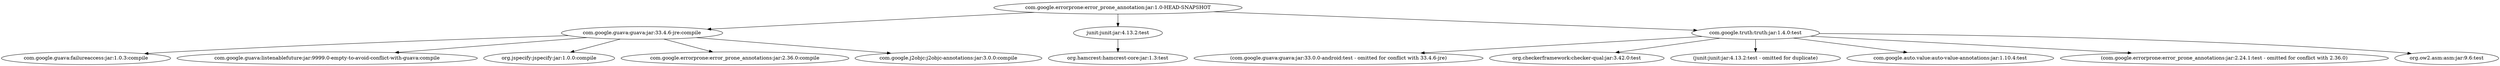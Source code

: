 digraph annotation {
	"com.google.errorprone:error_prone_annotation:jar:1.0-HEAD-SNAPSHOT" -> "com.google.guava:guava:jar:33.4.6-jre:compile" ; 
	"com.google.errorprone:error_prone_annotation:jar:1.0-HEAD-SNAPSHOT" -> "junit:junit:jar:4.13.2:test" ; 
	"com.google.errorprone:error_prone_annotation:jar:1.0-HEAD-SNAPSHOT" -> "com.google.truth:truth:jar:1.4.0:test" ; 
	"com.google.guava:guava:jar:33.4.6-jre:compile" -> "com.google.guava:failureaccess:jar:1.0.3:compile" ; 
	"com.google.guava:guava:jar:33.4.6-jre:compile" -> "com.google.guava:listenablefuture:jar:9999.0-empty-to-avoid-conflict-with-guava:compile" ; 
	"com.google.guava:guava:jar:33.4.6-jre:compile" -> "org.jspecify:jspecify:jar:1.0.0:compile" ; 
	"com.google.guava:guava:jar:33.4.6-jre:compile" -> "com.google.errorprone:error_prone_annotations:jar:2.36.0:compile" ; 
	"com.google.guava:guava:jar:33.4.6-jre:compile" -> "com.google.j2objc:j2objc-annotations:jar:3.0.0:compile" ; 
	"junit:junit:jar:4.13.2:test" -> "org.hamcrest:hamcrest-core:jar:1.3:test" ; 
	"com.google.truth:truth:jar:1.4.0:test" -> "(com.google.guava:guava:jar:33.0.0-android:test - omitted for conflict with 33.4.6-jre)" ; 
	"com.google.truth:truth:jar:1.4.0:test" -> "org.checkerframework:checker-qual:jar:3.42.0:test" ; 
	"com.google.truth:truth:jar:1.4.0:test" -> "(junit:junit:jar:4.13.2:test - omitted for duplicate)" ; 
	"com.google.truth:truth:jar:1.4.0:test" -> "com.google.auto.value:auto-value-annotations:jar:1.10.4:test" ; 
	"com.google.truth:truth:jar:1.4.0:test" -> "(com.google.errorprone:error_prone_annotations:jar:2.24.1:test - omitted for conflict with 2.36.0)" ; 
	"com.google.truth:truth:jar:1.4.0:test" -> "org.ow2.asm:asm:jar:9.6:test" ; 
}
digraph annotations {
	"com.google.errorprone:error_prone_annotations:jar:1.0-HEAD-SNAPSHOT" -> "junit:junit:jar:4.13.2:test" ; 
	"junit:junit:jar:4.13.2:test" -> "org.hamcrest:hamcrest-core:jar:1.3:test" ; 
}
digraph check_api {
	"com.google.errorprone:error_prone_check_api:jar:1.0-HEAD-SNAPSHOT" -> "com.google.errorprone:error_prone_annotation:jar:1.0-HEAD-SNAPSHOT:compile" ; 
	"com.google.errorprone:error_prone_check_api:jar:1.0-HEAD-SNAPSHOT" -> "org.jspecify:jspecify:jar:1.0.0:compile" ; 
	"com.google.errorprone:error_prone_check_api:jar:1.0-HEAD-SNAPSHOT" -> "io.github.eisop:dataflow-errorprone:jar:3.41.0-eisop1:compile" ; 
	"com.google.errorprone:error_prone_check_api:jar:1.0-HEAD-SNAPSHOT" -> "io.github.java-diff-utils:java-diff-utils:jar:4.12:compile" ; 
	"com.google.errorprone:error_prone_check_api:jar:1.0-HEAD-SNAPSHOT" -> "com.google.auto.value:auto-value-annotations:jar:1.9:compile" ; 
	"com.google.errorprone:error_prone_check_api:jar:1.0-HEAD-SNAPSHOT" -> "com.google.errorprone:error_prone_annotations:jar:1.0-HEAD-SNAPSHOT:compile" ; 
	"com.google.errorprone:error_prone_check_api:jar:1.0-HEAD-SNAPSHOT" -> "junit:junit:jar:4.13.2:test" ; 
	"com.google.errorprone:error_prone_check_api:jar:1.0-HEAD-SNAPSHOT" -> "org.hamcrest:hamcrest-core:jar:2.2:test (scope not updated to test)" ; 
	"com.google.errorprone:error_prone_check_api:jar:1.0-HEAD-SNAPSHOT" -> "com.google.truth:truth:jar:1.4.0:test" ; 
	"com.google.errorprone:error_prone_check_api:jar:1.0-HEAD-SNAPSHOT" -> "com.google.truth.extensions:truth-java8-extension:jar:1.4.0:test" ; 
	"com.google.errorprone:error_prone_check_api:jar:1.0-HEAD-SNAPSHOT" -> "org.mockito:mockito-core:jar:4.9.0:test" ; 
	"com.google.errorprone:error_prone_check_api:jar:1.0-HEAD-SNAPSHOT" -> "com.google.guava:guava-testlib:jar:33.4.6-jre:test" ; 
	"com.google.errorprone:error_prone_check_api:jar:1.0-HEAD-SNAPSHOT" -> "com.github.kevinstern:software-and-algorithms:jar:1.0:compile" ; 
	"com.google.errorprone:error_prone_check_api:jar:1.0-HEAD-SNAPSHOT" -> "com.github.ben-manes.caffeine:caffeine:jar:3.0.5:compile" ; 
	"com.google.errorprone:error_prone_check_api:jar:1.0-HEAD-SNAPSHOT" -> "com.google.jimfs:jimfs:jar:1.3.0:test" ; 
	"com.google.errorprone:error_prone_check_api:jar:1.0-HEAD-SNAPSHOT" -> "javax.inject:javax.inject:jar:1:compile" ; 
	"junit:junit:jar:4.13.2:test" -> "(org.hamcrest:hamcrest-core:jar:1.3:test - omitted for conflict with 2.2)" ; 
	"org.hamcrest:hamcrest-core:jar:2.2:test (scope not updated to test)" -> "org.hamcrest:hamcrest:jar:2.2:test" ; 
	"com.google.truth:truth:jar:1.4.0:test" -> "com.google.guava:guava:jar:33.0.0-android:test" ; 
	"com.google.truth:truth:jar:1.4.0:test" -> "org.checkerframework:checker-qual:jar:3.42.0:compile (scope not updated to compile)" ; 
	"com.google.truth:truth:jar:1.4.0:test" -> "(junit:junit:jar:4.13.2:test - omitted for duplicate)" ; 
	"com.google.truth:truth:jar:1.4.0:test" -> "(com.google.auto.value:auto-value-annotations:jar:1.10.4:test - omitted for conflict with 1.9)" ; 
	"com.google.truth:truth:jar:1.4.0:test" -> "(com.google.errorprone:error_prone_annotations:jar:2.24.1:test - omitted for conflict with 1.0-HEAD-SNAPSHOT)" ; 
	"com.google.truth:truth:jar:1.4.0:test" -> "org.ow2.asm:asm:jar:9.6:test" ; 
	"com.google.guava:guava:jar:33.0.0-android:test" -> "com.google.guava:failureaccess:jar:1.0.2:test" ; 
	"com.google.guava:guava:jar:33.0.0-android:test" -> "com.google.guava:listenablefuture:jar:9999.0-empty-to-avoid-conflict-with-guava:test" ; 
	"com.google.guava:guava:jar:33.0.0-android:test" -> "com.google.code.findbugs:jsr305:jar:3.0.2:test" ; 
	"com.google.guava:guava:jar:33.0.0-android:test" -> "(org.checkerframework:checker-qual:jar:3.41.0:test - omitted for conflict with 3.42.0)" ; 
	"com.google.guava:guava:jar:33.0.0-android:test" -> "(com.google.errorprone:error_prone_annotations:jar:2.23.0:test - omitted for conflict with 1.0-HEAD-SNAPSHOT)" ; 
	"com.google.guava:guava:jar:33.0.0-android:test" -> "(com.google.j2objc:j2objc-annotations:jar:2.8:test - omitted for conflict with 3.0.0)" ; 
	"com.google.truth.extensions:truth-java8-extension:jar:1.4.0:test" -> "(com.google.truth:truth:jar:1.4.0:test - omitted for duplicate)" ; 
	"com.google.truth.extensions:truth-java8-extension:jar:1.4.0:test" -> "(org.checkerframework:checker-qual:jar:3.42.0:test - omitted for duplicate)" ; 
	"org.mockito:mockito-core:jar:4.9.0:test" -> "net.bytebuddy:byte-buddy:jar:1.12.16:test" ; 
	"org.mockito:mockito-core:jar:4.9.0:test" -> "net.bytebuddy:byte-buddy-agent:jar:1.12.16:test" ; 
	"org.mockito:mockito-core:jar:4.9.0:test" -> "org.objenesis:objenesis:jar:3.3:test" ; 
	"com.google.guava:guava-testlib:jar:33.4.6-jre:test" -> "(org.jspecify:jspecify:jar:1.0.0:test - omitted for duplicate)" ; 
	"com.google.guava:guava-testlib:jar:33.4.6-jre:test" -> "(com.google.errorprone:error_prone_annotations:jar:2.36.0:test - omitted for conflict with 1.0-HEAD-SNAPSHOT)" ; 
	"com.google.guava:guava-testlib:jar:33.4.6-jre:test" -> "com.google.j2objc:j2objc-annotations:jar:3.0.0:test" ; 
	"com.google.guava:guava-testlib:jar:33.4.6-jre:test" -> "(com.google.guava:guava:jar:33.4.6-jre:test - omitted for conflict with 33.0.0-android)" ; 
	"com.google.guava:guava-testlib:jar:33.4.6-jre:test" -> "(junit:junit:jar:4.13.2:test - omitted for duplicate)" ; 
	"com.github.ben-manes.caffeine:caffeine:jar:3.0.5:compile" -> "(org.checkerframework:checker-qual:jar:3.19.0:compile - omitted for conflict with 3.42.0)" ; 
	"com.github.ben-manes.caffeine:caffeine:jar:3.0.5:compile" -> "(com.google.errorprone:error_prone_annotations:jar:2.10.0:compile - omitted for conflict with 1.0-HEAD-SNAPSHOT)" ; 
	"com.google.jimfs:jimfs:jar:1.3.0:test" -> "(com.google.guava:guava:jar:32.1.1-jre:test - omitted for conflict with 33.0.0-android)" ; 
}
digraph core {
	"com.google.errorprone:error_prone_core:jar:1.0-HEAD-SNAPSHOT" -> "com.google.errorprone:error_prone_annotation:jar:1.0-HEAD-SNAPSHOT:compile" ; 
	"com.google.errorprone:error_prone_core:jar:1.0-HEAD-SNAPSHOT" -> "com.google.errorprone:error_prone_check_api:jar:1.0-HEAD-SNAPSHOT:compile" ; 
	"com.google.errorprone:error_prone_core:jar:1.0-HEAD-SNAPSHOT" -> "com.google.errorprone:error_prone_test_helpers:jar:1.0-HEAD-SNAPSHOT:test" ; 
	"com.google.errorprone:error_prone_core:jar:1.0-HEAD-SNAPSHOT" -> "com.google.googlejavaformat:google-java-format:jar:1.27.0:compile" ; 
	"com.google.errorprone:error_prone_core:jar:1.0-HEAD-SNAPSHOT" -> "org.pcollections:pcollections:jar:4.0.1:compile" ; 
	"com.google.errorprone:error_prone_core:jar:1.0-HEAD-SNAPSHOT" -> "com.google.guava:guava:jar:33.4.6-jre:compile" ; 
	"com.google.errorprone:error_prone_core:jar:1.0-HEAD-SNAPSHOT" -> "com.google.auto:auto-common:jar:1.2.2:compile" ; 
	"com.google.errorprone:error_prone_core:jar:1.0-HEAD-SNAPSHOT" -> "com.google.code.findbugs:jsr305:jar:3.0.2:test" ; 
	"com.google.errorprone:error_prone_core:jar:1.0-HEAD-SNAPSHOT" -> "io.github.eisop:dataflow-errorprone:jar:3.41.0-eisop1:compile" ; 
	"com.google.errorprone:error_prone_core:jar:1.0-HEAD-SNAPSHOT" -> "com.google.auto.value:auto-value-annotations:jar:1.9:compile" ; 
	"com.google.errorprone:error_prone_core:jar:1.0-HEAD-SNAPSHOT" -> "com.google.auto.value:auto-value:jar:1.9:test" ; 
	"com.google.errorprone:error_prone_core:jar:1.0-HEAD-SNAPSHOT" -> "com.google.errorprone:error_prone_annotations:jar:1.0-HEAD-SNAPSHOT:compile (scope not updated to compile)" ; 
	"com.google.errorprone:error_prone_core:jar:1.0-HEAD-SNAPSHOT" -> "junit:junit:jar:4.13.2:test" ; 
	"com.google.errorprone:error_prone_core:jar:1.0-HEAD-SNAPSHOT" -> "org.gwtproject:gwt-user:jar:2.10.0:test" ; 
	"com.google.errorprone:error_prone_core:jar:1.0-HEAD-SNAPSHOT" -> "com.google.testparameterinjector:test-parameter-injector:jar:1.16:test" ; 
	"com.google.errorprone:error_prone_core:jar:1.0-HEAD-SNAPSHOT" -> "org.hamcrest:hamcrest-core:jar:2.2:test (scope not updated to test)" ; 
	"com.google.errorprone:error_prone_core:jar:1.0-HEAD-SNAPSHOT" -> "org.hamcrest:hamcrest-library:jar:2.2:test" ; 
	"com.google.errorprone:error_prone_core:jar:1.0-HEAD-SNAPSHOT" -> "com.google.truth:truth:jar:1.4.0:test" ; 
	"com.google.errorprone:error_prone_core:jar:1.0-HEAD-SNAPSHOT" -> "com.google.truth.extensions:truth-java8-extension:jar:1.4.0:test" ; 
	"com.google.errorprone:error_prone_core:jar:1.0-HEAD-SNAPSHOT" -> "com.google.truth.extensions:truth-proto-extension:jar:1.4.0:test" ; 
	"com.google.errorprone:error_prone_core:jar:1.0-HEAD-SNAPSHOT" -> "com.google.inject:guice:jar:5.1.0:test" ; 
	"com.google.errorprone:error_prone_core:jar:1.0-HEAD-SNAPSHOT" -> "com.google.inject.extensions:guice-assistedinject:jar:5.1.0:test" ; 
	"com.google.errorprone:error_prone_core:jar:1.0-HEAD-SNAPSHOT" -> "com.google.inject.extensions:guice-servlet:jar:5.1.0:test" ; 
	"com.google.errorprone:error_prone_core:jar:1.0-HEAD-SNAPSHOT" -> "com.google.inject.extensions:guice-testlib:jar:5.1.0:test" ; 
	"com.google.errorprone:error_prone_core:jar:1.0-HEAD-SNAPSHOT" -> "com.google.gwt.inject:gin:jar:2.1.2:test" ; 
	"com.google.errorprone:error_prone_core:jar:1.0-HEAD-SNAPSHOT" -> "org.mockito:mockito-core:jar:4.9.0:test" ; 
	"com.google.errorprone:error_prone_core:jar:1.0-HEAD-SNAPSHOT" -> "org.jmock:jmock:jar:2.12.0:test" ; 
	"com.google.errorprone:error_prone_core:jar:1.0-HEAD-SNAPSHOT" -> "org.jmock:jmock-junit4:jar:2.12.0:test" ; 
	"com.google.errorprone:error_prone_core:jar:1.0-HEAD-SNAPSHOT" -> "com.google.protobuf:protobuf-java:jar:3.25.5:compile" ; 
	"com.google.errorprone:error_prone_core:jar:1.0-HEAD-SNAPSHOT" -> "com.google.dagger:dagger:jar:2.50:test" ; 
	"com.google.errorprone:error_prone_core:jar:1.0-HEAD-SNAPSHOT" -> "com.google.dagger:dagger-producers:jar:2.50:test" ; 
	"com.google.errorprone:error_prone_core:jar:1.0-HEAD-SNAPSHOT" -> "com.google.auto.factory:auto-factory:jar:1.1.0:test" ; 
	"com.google.errorprone:error_prone_core:jar:1.0-HEAD-SNAPSHOT" -> "com.google.guava:guava-testlib:jar:33.4.6-jre:test" ; 
	"com.google.errorprone:error_prone_core:jar:1.0-HEAD-SNAPSHOT" -> "com.google.testing.compile:compile-testing:jar:0.21.0:test" ; 
	"com.google.errorprone:error_prone_core:jar:1.0-HEAD-SNAPSHOT" -> "com.google.protobuf:protobuf-java-util:jar:3.25.5:test" ; 
	"com.google.errorprone:error_prone_core:jar:1.0-HEAD-SNAPSHOT" -> "com.ibm.icu:icu4j:jar:74.2:test" ; 
	"com.google.errorprone:error_prone_core:jar:1.0-HEAD-SNAPSHOT" -> "com.google.auto.service:auto-service-annotations:jar:1.0.1:compile" ; 
	"com.google.errorprone:error_prone_core:jar:1.0-HEAD-SNAPSHOT" -> "io.netty:netty-all:jar:5.0.0.Alpha2:test" ; 
	"com.google.errorprone:error_prone_core:jar:1.0-HEAD-SNAPSHOT" -> "joda-time:joda-time:jar:2.12.5:test" ; 
	"com.google.errorprone:error_prone_core:jar:1.0-HEAD-SNAPSHOT" -> "com.google.common.html.types:proto:jar:1.0.8:test" ; 
	"com.google.errorprone:error_prone_core:jar:1.0-HEAD-SNAPSHOT" -> "com.google.common.html.types:types:jar:1.0.8:test" ; 
	"com.google.errorprone:error_prone_core:jar:1.0-HEAD-SNAPSHOT" -> "org.assertj:assertj-core:jar:3.25.1:test" ; 
	"com.google.errorprone:error_prone_core:jar:1.0-HEAD-SNAPSHOT" -> "org.easymock:easymock:jar:5.2.0:test" ; 
	"com.google.errorprone:error_prone_core:jar:1.0-HEAD-SNAPSHOT" -> "pl.pragmatists:JUnitParams:jar:1.1.1:test" ; 
	"com.google.errorprone:error_prone_core:jar:1.0-HEAD-SNAPSHOT" -> "org.threeten:threeten-extra:jar:1.7.2:test" ; 
	"com.google.errorprone:error_prone_core:jar:1.0-HEAD-SNAPSHOT" -> "com.google.flogger:flogger:jar:0.7.4:test" ; 
	"com.google.errorprone:error_prone_core:jar:1.0-HEAD-SNAPSHOT" -> "org.jspecify:jspecify:jar:1.0.0:compile" ; 
	"com.google.errorprone:error_prone_core:jar:1.0-HEAD-SNAPSHOT" -> "javax.inject:javax.inject:jar:1:compile" ; 
	"com.google.googlejavaformat:google-java-format:jar:1.27.0:compile" -> "(com.google.guava:guava:jar:32.1.3-jre:compile - omitted for conflict with 33.4.6-jre)" ; 
	"com.google.guava:guava:jar:33.4.6-jre:compile" -> "com.google.guava:failureaccess:jar:1.0.3:compile" ; 
	"com.google.guava:guava:jar:33.4.6-jre:compile" -> "com.google.guava:listenablefuture:jar:9999.0-empty-to-avoid-conflict-with-guava:compile" ; 
	"com.google.guava:guava:jar:33.4.6-jre:compile" -> "(org.jspecify:jspecify:jar:1.0.0:compile - omitted for duplicate)" ; 
	"com.google.guava:guava:jar:33.4.6-jre:compile" -> "(com.google.errorprone:error_prone_annotations:jar:2.36.0:compile - omitted for conflict with 1.0-HEAD-SNAPSHOT)" ; 
	"com.google.guava:guava:jar:33.4.6-jre:compile" -> "com.google.j2objc:j2objc-annotations:jar:3.0.0:compile" ; 
	"com.google.auto:auto-common:jar:1.2.2:compile" -> "(com.google.guava:guava:jar:32.0.1-jre:compile - omitted for conflict with 33.4.6-jre)" ; 
	"junit:junit:jar:4.13.2:test" -> "(org.hamcrest:hamcrest-core:jar:1.3:test - omitted for conflict with 2.2)" ; 
	"org.gwtproject:gwt-user:jar:2.10.0:test" -> "com.google.jsinterop:jsinterop-annotations:jar:2.0.0:test" ; 
	"org.gwtproject:gwt-user:jar:2.10.0:test" -> "javax.validation:validation-api:jar:1.0.0.GA:test" ; 
	"org.gwtproject:gwt-user:jar:2.10.0:test" -> "javax.validation:validation-api:jar:sources:1.0.0.GA:test" ; 
	"org.gwtproject:gwt-user:jar:2.10.0:test" -> "javax.servlet:javax.servlet-api:jar:3.1.0:test" ; 
	"org.gwtproject:gwt-user:jar:2.10.0:test" -> "org.w3c.css:sac:jar:1.3:test" ; 
	"com.google.testparameterinjector:test-parameter-injector:jar:1.16:test" -> "(junit:junit:jar:4.13.2:test - omitted for duplicate)" ; 
	"com.google.testparameterinjector:test-parameter-injector:jar:1.16:test" -> "(com.google.auto.value:auto-value-annotations:jar:1.7.4:test - omitted for conflict with 1.9)" ; 
	"com.google.testparameterinjector:test-parameter-injector:jar:1.16:test" -> "(com.google.code.findbugs:jsr305:jar:3.0.2:test - omitted for duplicate)" ; 
	"com.google.testparameterinjector:test-parameter-injector:jar:1.16:test" -> "(com.google.guava:guava:jar:32.0.0-jre:test - omitted for conflict with 33.4.6-jre)" ; 
	"com.google.testparameterinjector:test-parameter-injector:jar:1.16:test" -> "org.yaml:snakeyaml:jar:2.0:test" ; 
	"org.hamcrest:hamcrest-core:jar:2.2:test (scope not updated to test)" -> "org.hamcrest:hamcrest:jar:2.2:test" ; 
	"org.hamcrest:hamcrest-library:jar:2.2:test" -> "(org.hamcrest:hamcrest-core:jar:2.2:test - omitted for duplicate)" ; 
	"com.google.truth:truth:jar:1.4.0:test" -> "(com.google.guava:guava:jar:33.0.0-android:test - omitted for conflict with 33.4.6-jre)" ; 
	"com.google.truth:truth:jar:1.4.0:test" -> "org.checkerframework:checker-qual:jar:3.42.0:test" ; 
	"com.google.truth:truth:jar:1.4.0:test" -> "(junit:junit:jar:4.13.2:test - omitted for duplicate)" ; 
	"com.google.truth:truth:jar:1.4.0:test" -> "(com.google.auto.value:auto-value-annotations:jar:1.10.4:test - omitted for conflict with 1.9)" ; 
	"com.google.truth:truth:jar:1.4.0:test" -> "(com.google.errorprone:error_prone_annotations:jar:2.24.1:test - omitted for conflict with 1.0-HEAD-SNAPSHOT)" ; 
	"com.google.truth:truth:jar:1.4.0:test" -> "org.ow2.asm:asm:jar:9.6:test" ; 
	"com.google.truth.extensions:truth-java8-extension:jar:1.4.0:test" -> "(com.google.truth:truth:jar:1.4.0:test - omitted for duplicate)" ; 
	"com.google.truth.extensions:truth-java8-extension:jar:1.4.0:test" -> "(org.checkerframework:checker-qual:jar:3.42.0:test - omitted for duplicate)" ; 
	"com.google.truth.extensions:truth-proto-extension:jar:1.4.0:test" -> "(com.google.truth:truth:jar:1.4.0:test - omitted for duplicate)" ; 
	"com.google.truth.extensions:truth-proto-extension:jar:1.4.0:test" -> "com.google.truth.extensions:truth-liteproto-extension:jar:1.4.0:test" ; 
	"com.google.truth.extensions:truth-proto-extension:jar:1.4.0:test" -> "(com.google.guava:guava:jar:33.0.0-android:test - omitted for conflict with 33.4.6-jre)" ; 
	"com.google.truth.extensions:truth-proto-extension:jar:1.4.0:test" -> "(org.checkerframework:checker-qual:jar:3.42.0:test - omitted for duplicate)" ; 
	"com.google.truth.extensions:truth-proto-extension:jar:1.4.0:test" -> "(com.google.auto.value:auto-value-annotations:jar:1.10.4:test - omitted for conflict with 1.9)" ; 
	"com.google.truth.extensions:truth-proto-extension:jar:1.4.0:test" -> "(com.google.errorprone:error_prone_annotations:jar:2.24.1:test - omitted for conflict with 1.0-HEAD-SNAPSHOT)" ; 
	"com.google.truth.extensions:truth-proto-extension:jar:1.4.0:test" -> "(com.google.protobuf:protobuf-java:jar:3.25.2:test - omitted for conflict with 3.25.5)" ; 
	"com.google.truth.extensions:truth-liteproto-extension:jar:1.4.0:test" -> "(com.google.truth:truth:jar:1.4.0:test - omitted for duplicate)" ; 
	"com.google.truth.extensions:truth-liteproto-extension:jar:1.4.0:test" -> "(com.google.guava:guava:jar:33.0.0-android:test - omitted for conflict with 33.4.6-jre)" ; 
	"com.google.truth.extensions:truth-liteproto-extension:jar:1.4.0:test" -> "(org.checkerframework:checker-qual:jar:3.42.0:test - omitted for duplicate)" ; 
	"com.google.truth.extensions:truth-liteproto-extension:jar:1.4.0:test" -> "(com.google.auto.value:auto-value-annotations:jar:1.10.4:test - omitted for conflict with 1.9)" ; 
	"com.google.truth.extensions:truth-liteproto-extension:jar:1.4.0:test" -> "(com.google.errorprone:error_prone_annotations:jar:2.24.1:test - omitted for conflict with 1.0-HEAD-SNAPSHOT)" ; 
	"com.google.inject:guice:jar:5.1.0:test" -> "(javax.inject:javax.inject:jar:1:test - omitted for duplicate)" ; 
	"com.google.inject:guice:jar:5.1.0:test" -> "aopalliance:aopalliance:jar:1.0:test" ; 
	"com.google.inject:guice:jar:5.1.0:test" -> "(com.google.guava:guava:jar:30.1-jre:test - omitted for conflict with 33.4.6-jre)" ; 
	"com.google.inject.extensions:guice-assistedinject:jar:5.1.0:test" -> "(com.google.inject:guice:jar:5.1.0:test - omitted for duplicate)" ; 
	"com.google.inject.extensions:guice-servlet:jar:5.1.0:test" -> "(com.google.inject:guice:jar:5.1.0:test - omitted for duplicate)" ; 
	"com.google.inject.extensions:guice-testlib:jar:5.1.0:test" -> "com.google.inject.extensions:guice-throwingproviders:jar:5.1.0:test" ; 
	"com.google.inject.extensions:guice-testlib:jar:5.1.0:test" -> "(com.google.truth:truth:jar:0.45:test - omitted for conflict with 1.4.0)" ; 
	"com.google.inject.extensions:guice-testlib:jar:5.1.0:test" -> "(com.google.code.findbugs:jsr305:jar:3.0.1:test - omitted for conflict with 3.0.2)" ; 
	"com.google.inject.extensions:guice-testlib:jar:5.1.0:test" -> "(com.google.inject:guice:jar:5.1.0:test - omitted for duplicate)" ; 
	"com.google.inject.extensions:guice-throwingproviders:jar:5.1.0:test" -> "(com.google.code.findbugs:jsr305:jar:3.0.1:test - omitted for conflict with 3.0.2)" ; 
	"com.google.inject.extensions:guice-throwingproviders:jar:5.1.0:test" -> "(com.google.inject:guice:jar:5.1.0:test - omitted for duplicate)" ; 
	"com.google.gwt.inject:gin:jar:2.1.2:test" -> "(com.google.inject:guice:jar:3.0:test - omitted for conflict with 5.1.0)" ; 
	"com.google.gwt.inject:gin:jar:2.1.2:test" -> "(com.google.inject.extensions:guice-assistedinject:jar:3.0:test - omitted for conflict with 5.1.0)" ; 
	"org.mockito:mockito-core:jar:4.9.0:test" -> "net.bytebuddy:byte-buddy:jar:1.12.16:test" ; 
	"org.mockito:mockito-core:jar:4.9.0:test" -> "net.bytebuddy:byte-buddy-agent:jar:1.12.16:test" ; 
	"org.mockito:mockito-core:jar:4.9.0:test" -> "org.objenesis:objenesis:jar:3.3:test" ; 
	"org.jmock:jmock:jar:2.12.0:test" -> "org.jmock:jmock-testjar:jar:2.12.0:test" ; 
	"org.jmock:jmock:jar:2.12.0:test" -> "(org.hamcrest:hamcrest:jar:2.1:test - omitted for conflict with 2.2)" ; 
	"org.jmock:jmock:jar:2.12.0:test" -> "(org.hamcrest:hamcrest-library:jar:2.1:test - omitted for conflict with 2.2)" ; 
	"org.jmock:jmock:jar:2.12.0:test" -> "(org.ow2.asm:asm:jar:7.1:test - omitted for conflict with 9.6)" ; 
	"org.jmock:jmock:jar:2.12.0:test" -> "org.apache-extras.beanshell:bsh:jar:2.0b6:test" ; 
	"org.jmock:jmock-testjar:jar:2.12.0:test" -> "com.google.code.findbugs:annotations:jar:3.0.1:test" ; 
	"com.google.code.findbugs:annotations:jar:3.0.1:test" -> "net.jcip:jcip-annotations:jar:1.0:test" ; 
	"com.google.code.findbugs:annotations:jar:3.0.1:test" -> "(com.google.code.findbugs:jsr305:jar:3.0.1:test - omitted for conflict with 3.0.2)" ; 
	"org.jmock:jmock-junit4:jar:2.12.0:test" -> "(junit:junit:jar:4.12:test - omitted for conflict with 4.13.2)" ; 
	"org.jmock:jmock-junit4:jar:2.12.0:test" -> "(org.jmock:jmock:jar:2.12.0:test - omitted for duplicate)" ; 
	"org.jmock:jmock-junit4:jar:2.12.0:test" -> "org.jmock:jmock-legacy:jar:2.12.0:test" ; 
	"org.jmock:jmock-junit4:jar:2.12.0:test" -> "org.jmock:jmock-imposters:jar:2.12.0:test" ; 
	"org.jmock:jmock-legacy:jar:2.12.0:test" -> "(org.jmock:jmock:jar:2.12.0:test - omitted for duplicate)" ; 
	"org.jmock:jmock-legacy:jar:2.12.0:test" -> "(org.objenesis:objenesis:jar:3.0.1:test - omitted for conflict with 3.3)" ; 
	"org.jmock:jmock-legacy:jar:2.12.0:test" -> "cglib:cglib:jar:3.2.8:test" ; 
	"cglib:cglib:jar:3.2.8:test" -> "(org.ow2.asm:asm:jar:6.2.1:test - omitted for conflict with 9.6)" ; 
	"org.jmock:jmock-imposters:jar:2.12.0:test" -> "(net.bytebuddy:byte-buddy:jar:1.9.12:test - omitted for conflict with 1.12.16)" ; 
	"org.jmock:jmock-imposters:jar:2.12.0:test" -> "(org.jmock:jmock:jar:2.12.0:test - omitted for duplicate)" ; 
	"org.jmock:jmock-imposters:jar:2.12.0:test" -> "(org.objenesis:objenesis:jar:3.0.1:test - omitted for conflict with 3.3)" ; 
	"com.google.dagger:dagger:jar:2.50:test" -> "(javax.inject:javax.inject:jar:1:test - omitted for duplicate)" ; 
	"com.google.dagger:dagger-producers:jar:2.50:test" -> "(com.google.dagger:dagger:jar:2.50:test - omitted for duplicate)" ; 
	"com.google.dagger:dagger-producers:jar:2.50:test" -> "(com.google.guava:failureaccess:jar:1.0.1:test - omitted for conflict with 1.0.3)" ; 
	"com.google.dagger:dagger-producers:jar:2.50:test" -> "(com.google.guava:guava:jar:31.0.1-jre:test - omitted for conflict with 33.4.6-jre)" ; 
	"com.google.dagger:dagger-producers:jar:2.50:test" -> "(javax.inject:javax.inject:jar:1:test - omitted for duplicate)" ; 
	"com.google.dagger:dagger-producers:jar:2.50:test" -> "org.checkerframework:checker-compat-qual:jar:2.5.5:test" ; 
	"com.google.auto.factory:auto-factory:jar:1.1.0:test" -> "(com.google.auto:auto-common:jar:1.2.2:test - omitted for duplicate)" ; 
	"com.google.auto.factory:auto-factory:jar:1.1.0:test" -> "(com.google.auto.value:auto-value-annotations:jar:1.10.4:test - omitted for conflict with 1.9)" ; 
	"com.google.auto.factory:auto-factory:jar:1.1.0:test" -> "(com.google.auto.service:auto-service-annotations:jar:1.1.1:test - omitted for conflict with 1.0.1)" ; 
	"com.google.auto.factory:auto-factory:jar:1.1.0:test" -> "(com.google.guava:guava:jar:32.1.3-jre:test - omitted for conflict with 33.4.6-jre)" ; 
	"com.google.auto.factory:auto-factory:jar:1.1.0:test" -> "com.squareup:javapoet:jar:1.13.0:test" ; 
	"com.google.guava:guava-testlib:jar:33.4.6-jre:test" -> "(org.jspecify:jspecify:jar:1.0.0:test - omitted for duplicate)" ; 
	"com.google.guava:guava-testlib:jar:33.4.6-jre:test" -> "(com.google.errorprone:error_prone_annotations:jar:2.36.0:test - omitted for conflict with 1.0-HEAD-SNAPSHOT)" ; 
	"com.google.guava:guava-testlib:jar:33.4.6-jre:test" -> "(com.google.j2objc:j2objc-annotations:jar:3.0.0:test - omitted for duplicate)" ; 
	"com.google.guava:guava-testlib:jar:33.4.6-jre:test" -> "(com.google.guava:guava:jar:33.4.6-jre:test - omitted for duplicate)" ; 
	"com.google.guava:guava-testlib:jar:33.4.6-jre:test" -> "(junit:junit:jar:4.13.2:test - omitted for duplicate)" ; 
	"com.google.testing.compile:compile-testing:jar:0.21.0:test" -> "(junit:junit:jar:4.13.2:test - omitted for duplicate)" ; 
	"com.google.testing.compile:compile-testing:jar:0.21.0:test" -> "(com.google.truth:truth:jar:1.1.3:test - omitted for conflict with 1.4.0)" ; 
	"com.google.testing.compile:compile-testing:jar:0.21.0:test" -> "(com.google.guava:guava:jar:31.1-jre:test - omitted for conflict with 33.4.6-jre)" ; 
	"com.google.testing.compile:compile-testing:jar:0.21.0:test" -> "(com.google.auto.value:auto-value:jar:1.10:test - omitted for conflict with 1.9)" ; 
	"com.google.testing.compile:compile-testing:jar:0.21.0:test" -> "(com.google.auto:auto-common:jar:1.2.1:test - omitted for conflict with 1.2.2)" ; 
	"com.google.testing.compile:compile-testing:jar:0.21.0:test" -> "(org.checkerframework:checker-qual:jar:3.26.0:test - omitted for conflict with 3.42.0)" ; 
	"com.google.protobuf:protobuf-java-util:jar:3.25.5:test" -> "(com.google.protobuf:protobuf-java:jar:3.25.5:test - omitted for duplicate)" ; 
	"com.google.protobuf:protobuf-java-util:jar:3.25.5:test" -> "(com.google.code.findbugs:jsr305:jar:3.0.2:test - omitted for duplicate)" ; 
	"com.google.protobuf:protobuf-java-util:jar:3.25.5:test" -> "com.google.code.gson:gson:jar:2.8.9:test" ; 
	"com.google.protobuf:protobuf-java-util:jar:3.25.5:test" -> "(com.google.errorprone:error_prone_annotations:jar:2.18.0:test - omitted for conflict with 1.0-HEAD-SNAPSHOT)" ; 
	"com.google.protobuf:protobuf-java-util:jar:3.25.5:test" -> "(com.google.guava:guava:jar:32.0.1-jre:test - omitted for conflict with 33.4.6-jre)" ; 
	"com.google.protobuf:protobuf-java-util:jar:3.25.5:test" -> "(com.google.j2objc:j2objc-annotations:jar:2.8:test - omitted for conflict with 3.0.0)" ; 
	"com.google.common.html.types:types:jar:1.0.8:test" -> "(com.google.guava:guava:jar:19.0:test - omitted for conflict with 33.4.6-jre)" ; 
	"com.google.common.html.types:types:jar:1.0.8:test" -> "(com.google.protobuf:protobuf-java:jar:3.3.0:test - omitted for conflict with 3.25.5)" ; 
	"com.google.common.html.types:types:jar:1.0.8:test" -> "(com.google.jsinterop:jsinterop-annotations:jar:1.0.1:test - omitted for conflict with 2.0.0)" ; 
	"com.google.common.html.types:types:jar:1.0.8:test" -> "javax.annotation:jsr250-api:jar:1.0:test" ; 
	"com.google.common.html.types:types:jar:1.0.8:test" -> "(com.google.code.findbugs:jsr305:jar:1.3.9:test - omitted for conflict with 3.0.2)" ; 
	"com.google.common.html.types:types:jar:1.0.8:test" -> "(com.google.errorprone:error_prone_annotations:jar:2.0.2:test - omitted for conflict with 1.0-HEAD-SNAPSHOT)" ; 
	"org.assertj:assertj-core:jar:3.25.1:test" -> "(net.bytebuddy:byte-buddy:jar:1.14.11:test - omitted for conflict with 1.12.16)" ; 
	"org.easymock:easymock:jar:5.2.0:test" -> "(org.objenesis:objenesis:jar:3.3:test - omitted for duplicate)" ; 
	"pl.pragmatists:JUnitParams:jar:1.1.1:test" -> "(junit:junit:jar:4.12:test - omitted for conflict with 4.13.2)" ; 
	"com.google.flogger:flogger:jar:0.7.4:test" -> "(org.checkerframework:checker-compat-qual:jar:2.5.3:test - omitted for conflict with 2.5.5)" ; 
}
digraph docgen {
	"com.google.errorprone:error_prone_docgen:jar:1.0-HEAD-SNAPSHOT" -> "com.google.errorprone:error_prone_annotation:jar:1.0-HEAD-SNAPSHOT:compile" ; 
	"com.google.errorprone:error_prone_docgen:jar:1.0-HEAD-SNAPSHOT" -> "com.google.errorprone:error_prone_core:jar:1.0-HEAD-SNAPSHOT:compile" ; 
	"com.google.errorprone:error_prone_docgen:jar:1.0-HEAD-SNAPSHOT" -> "com.google.errorprone:error_prone_docgen_processor:jar:1.0-HEAD-SNAPSHOT:compile" ; 
	"com.google.errorprone:error_prone_docgen:jar:1.0-HEAD-SNAPSHOT" -> "com.google.guava:guava:jar:33.4.6-jre:compile" ; 
	"com.google.errorprone:error_prone_docgen:jar:1.0-HEAD-SNAPSHOT" -> "org.yaml:snakeyaml:jar:2.2:compile" ; 
	"com.google.errorprone:error_prone_docgen:jar:1.0-HEAD-SNAPSHOT" -> "junit:junit:jar:4.13.2:test" ; 
	"com.google.errorprone:error_prone_docgen:jar:1.0-HEAD-SNAPSHOT" -> "com.beust:jcommander:jar:1.82:compile" ; 
	"com.google.errorprone:error_prone_docgen:jar:1.0-HEAD-SNAPSHOT" -> "com.google.auto.value:auto-value-annotations:jar:1.9:provided" ; 
	"com.google.errorprone:error_prone_docgen:jar:1.0-HEAD-SNAPSHOT" -> "com.github.spullara.mustache.java:compiler:jar:0.9.11:compile" ; 
	"com.google.errorprone:error_prone_docgen:jar:1.0-HEAD-SNAPSHOT" -> "com.google.code.gson:gson:jar:2.10.1:compile" ; 
	"com.google.errorprone:error_prone_docgen:jar:1.0-HEAD-SNAPSHOT" -> "com.google.truth:truth:jar:1.4.0:test" ; 
	"com.google.guava:guava:jar:33.4.6-jre:compile" -> "com.google.guava:failureaccess:jar:1.0.3:compile" ; 
	"com.google.guava:guava:jar:33.4.6-jre:compile" -> "com.google.guava:listenablefuture:jar:9999.0-empty-to-avoid-conflict-with-guava:compile" ; 
	"com.google.guava:guava:jar:33.4.6-jre:compile" -> "org.jspecify:jspecify:jar:1.0.0:compile" ; 
	"com.google.guava:guava:jar:33.4.6-jre:compile" -> "com.google.errorprone:error_prone_annotations:jar:2.36.0:compile" ; 
	"com.google.guava:guava:jar:33.4.6-jre:compile" -> "com.google.j2objc:j2objc-annotations:jar:3.0.0:compile" ; 
	"junit:junit:jar:4.13.2:test" -> "org.hamcrest:hamcrest-core:jar:1.3:test" ; 
	"com.google.truth:truth:jar:1.4.0:test" -> "(com.google.guava:guava:jar:33.0.0-android:test - omitted for conflict with 33.4.6-jre)" ; 
	"com.google.truth:truth:jar:1.4.0:test" -> "org.checkerframework:checker-qual:jar:3.42.0:test" ; 
	"com.google.truth:truth:jar:1.4.0:test" -> "(junit:junit:jar:4.13.2:test - omitted for duplicate)" ; 
	"com.google.truth:truth:jar:1.4.0:test" -> "(com.google.auto.value:auto-value-annotations:jar:1.10.4:test - omitted for conflict with 1.9)" ; 
	"com.google.truth:truth:jar:1.4.0:test" -> "(com.google.errorprone:error_prone_annotations:jar:2.24.1:test - omitted for conflict with 2.36.0)" ; 
	"com.google.truth:truth:jar:1.4.0:test" -> "org.ow2.asm:asm:jar:9.6:test" ; 
}
digraph docgen_processor {
	"com.google.errorprone:error_prone_docgen_processor:jar:1.0-HEAD-SNAPSHOT" -> "com.google.errorprone:error_prone_annotation:jar:1.0-HEAD-SNAPSHOT:compile" ; 
	"com.google.errorprone:error_prone_docgen_processor:jar:1.0-HEAD-SNAPSHOT" -> "com.google.guava:guava:jar:33.4.6-jre:compile" ; 
	"com.google.errorprone:error_prone_docgen_processor:jar:1.0-HEAD-SNAPSHOT" -> "com.google.auto.service:auto-service-annotations:jar:1.0.1:compile" ; 
	"com.google.errorprone:error_prone_docgen_processor:jar:1.0-HEAD-SNAPSHOT" -> "com.google.code.gson:gson:jar:2.10.1:compile" ; 
	"com.google.guava:guava:jar:33.4.6-jre:compile" -> "com.google.guava:failureaccess:jar:1.0.3:compile" ; 
	"com.google.guava:guava:jar:33.4.6-jre:compile" -> "com.google.guava:listenablefuture:jar:9999.0-empty-to-avoid-conflict-with-guava:compile" ; 
	"com.google.guava:guava:jar:33.4.6-jre:compile" -> "org.jspecify:jspecify:jar:1.0.0:compile" ; 
	"com.google.guava:guava:jar:33.4.6-jre:compile" -> "com.google.errorprone:error_prone_annotations:jar:2.36.0:compile" ; 
	"com.google.guava:guava:jar:33.4.6-jre:compile" -> "com.google.j2objc:j2objc-annotations:jar:3.0.0:compile" ; 
}
digraph refaster {
	"com.google.errorprone:error_prone_refaster:jar:1.0-HEAD-SNAPSHOT" -> "com.google.errorprone:error_prone_core:jar:with-dependencies:1.0-HEAD-SNAPSHOT:compile" ; 
	"com.google.errorprone:error_prone_refaster:jar:1.0-HEAD-SNAPSHOT" -> "com.google.auto.service:auto-service-annotations:jar:1.0.1:compile" ; 
}
digraph test_helpers {
	"com.google.errorprone:error_prone_test_helpers:jar:1.0-HEAD-SNAPSHOT" -> "com.google.errorprone:error_prone_annotation:jar:1.0-HEAD-SNAPSHOT:compile" ; 
	"com.google.errorprone:error_prone_test_helpers:jar:1.0-HEAD-SNAPSHOT" -> "com.google.errorprone:error_prone_check_api:jar:1.0-HEAD-SNAPSHOT:compile" ; 
	"com.google.errorprone:error_prone_test_helpers:jar:1.0-HEAD-SNAPSHOT" -> "org.jspecify:jspecify:jar:1.0.0:compile" ; 
	"com.google.errorprone:error_prone_test_helpers:jar:1.0-HEAD-SNAPSHOT" -> "io.github.eisop:dataflow-errorprone:jar:3.41.0-eisop1:compile" ; 
	"com.google.errorprone:error_prone_test_helpers:jar:1.0-HEAD-SNAPSHOT" -> "com.google.auto.value:auto-value:jar:1.9:provided (scope not updated to compile)" ; 
	"com.google.errorprone:error_prone_test_helpers:jar:1.0-HEAD-SNAPSHOT" -> "com.google.auto.service:auto-service:jar:1.0.1:provided" ; 
	"com.google.errorprone:error_prone_test_helpers:jar:1.0-HEAD-SNAPSHOT" -> "com.google.errorprone:error_prone_annotations:jar:1.0-HEAD-SNAPSHOT:compile (scope not updated to compile)" ; 
	"com.google.errorprone:error_prone_test_helpers:jar:1.0-HEAD-SNAPSHOT" -> "com.google.googlejavaformat:google-java-format:jar:1.27.0:compile" ; 
	"com.google.errorprone:error_prone_test_helpers:jar:1.0-HEAD-SNAPSHOT" -> "junit:junit:jar:4.13.2:compile" ; 
	"com.google.errorprone:error_prone_test_helpers:jar:1.0-HEAD-SNAPSHOT" -> "org.hamcrest:hamcrest-core:jar:2.2:compile (scope not updated to compile)" ; 
	"com.google.errorprone:error_prone_test_helpers:jar:1.0-HEAD-SNAPSHOT" -> "org.hamcrest:hamcrest-library:jar:2.2:compile" ; 
	"com.google.errorprone:error_prone_test_helpers:jar:1.0-HEAD-SNAPSHOT" -> "com.google.truth:truth:jar:1.4.0:compile" ; 
	"com.google.errorprone:error_prone_test_helpers:jar:1.0-HEAD-SNAPSHOT" -> "org.mockito:mockito-core:jar:4.9.0:test" ; 
	"com.google.errorprone:error_prone_test_helpers:jar:1.0-HEAD-SNAPSHOT" -> "com.google.guava:guava-testlib:jar:33.4.6-jre:test" ; 
	"com.google.errorprone:error_prone_test_helpers:jar:1.0-HEAD-SNAPSHOT" -> "com.google.jimfs:jimfs:jar:1.3.0:compile" ; 
	"com.google.errorprone:error_prone_test_helpers:jar:1.0-HEAD-SNAPSHOT" -> "com.google.testing.compile:compile-testing:jar:0.21.0:compile" ; 
	"com.google.auto.service:auto-service:jar:1.0.1:provided" -> "com.google.auto.service:auto-service-annotations:jar:1.0.1:provided" ; 
	"com.google.auto.service:auto-service:jar:1.0.1:provided" -> "com.google.auto:auto-common:jar:1.2:compile" ; 
	"com.google.auto.service:auto-service:jar:1.0.1:provided" -> "com.google.guava:guava:jar:31.0.1-jre:compile" ; 
	"com.google.auto:auto-common:jar:1.2:compile" -> "(com.google.guava:guava:jar:31.0.1-jre:compile - omitted for duplicate)" ; 
	"com.google.guava:guava:jar:31.0.1-jre:compile" -> "com.google.guava:failureaccess:jar:1.0.1:compile" ; 
	"com.google.guava:guava:jar:31.0.1-jre:compile" -> "com.google.guava:listenablefuture:jar:9999.0-empty-to-avoid-conflict-with-guava:compile" ; 
	"com.google.guava:guava:jar:31.0.1-jre:compile" -> "com.google.code.findbugs:jsr305:jar:3.0.2:compile" ; 
	"com.google.guava:guava:jar:31.0.1-jre:compile" -> "(org.checkerframework:checker-qual:jar:3.12.0:compile - omitted for conflict with 3.42.0)" ; 
	"com.google.guava:guava:jar:31.0.1-jre:compile" -> "(com.google.errorprone:error_prone_annotations:jar:2.7.1:compile - omitted for conflict with 1.0-HEAD-SNAPSHOT)" ; 
	"com.google.guava:guava:jar:31.0.1-jre:compile" -> "(com.google.j2objc:j2objc-annotations:jar:1.3:compile - omitted for conflict with 3.0.0)" ; 
	"com.google.googlejavaformat:google-java-format:jar:1.27.0:compile" -> "(com.google.guava:guava:jar:32.1.3-jre:compile - omitted for conflict with 31.0.1-jre)" ; 
	"junit:junit:jar:4.13.2:compile" -> "(org.hamcrest:hamcrest-core:jar:1.3:compile - omitted for conflict with 2.2)" ; 
	"org.hamcrest:hamcrest-core:jar:2.2:compile (scope not updated to compile)" -> "org.hamcrest:hamcrest:jar:2.2:compile" ; 
	"org.hamcrest:hamcrest-library:jar:2.2:compile" -> "(org.hamcrest:hamcrest-core:jar:2.2:compile - omitted for duplicate)" ; 
	"com.google.truth:truth:jar:1.4.0:compile" -> "(com.google.guava:guava:jar:33.0.0-android:compile - omitted for conflict with 31.0.1-jre)" ; 
	"com.google.truth:truth:jar:1.4.0:compile" -> "org.checkerframework:checker-qual:jar:3.42.0:compile" ; 
	"com.google.truth:truth:jar:1.4.0:compile" -> "(junit:junit:jar:4.13.2:compile - omitted for duplicate)" ; 
	"com.google.truth:truth:jar:1.4.0:compile" -> "com.google.auto.value:auto-value-annotations:jar:1.10.4:compile" ; 
	"com.google.truth:truth:jar:1.4.0:compile" -> "(com.google.errorprone:error_prone_annotations:jar:2.24.1:compile - omitted for conflict with 1.0-HEAD-SNAPSHOT)" ; 
	"com.google.truth:truth:jar:1.4.0:compile" -> "org.ow2.asm:asm:jar:9.6:compile" ; 
	"org.mockito:mockito-core:jar:4.9.0:test" -> "net.bytebuddy:byte-buddy:jar:1.12.16:test" ; 
	"org.mockito:mockito-core:jar:4.9.0:test" -> "net.bytebuddy:byte-buddy-agent:jar:1.12.16:test" ; 
	"org.mockito:mockito-core:jar:4.9.0:test" -> "org.objenesis:objenesis:jar:3.3:test" ; 
	"com.google.guava:guava-testlib:jar:33.4.6-jre:test" -> "(org.jspecify:jspecify:jar:1.0.0:test - omitted for duplicate)" ; 
	"com.google.guava:guava-testlib:jar:33.4.6-jre:test" -> "(com.google.errorprone:error_prone_annotations:jar:2.36.0:test - omitted for conflict with 1.0-HEAD-SNAPSHOT)" ; 
	"com.google.guava:guava-testlib:jar:33.4.6-jre:test" -> "com.google.j2objc:j2objc-annotations:jar:3.0.0:compile" ; 
	"com.google.guava:guava-testlib:jar:33.4.6-jre:test" -> "(com.google.guava:guava:jar:33.4.6-jre:test - omitted for conflict with 31.0.1-jre)" ; 
	"com.google.guava:guava-testlib:jar:33.4.6-jre:test" -> "(junit:junit:jar:4.13.2:test - omitted for duplicate)" ; 
	"com.google.jimfs:jimfs:jar:1.3.0:compile" -> "(com.google.guava:guava:jar:32.1.1-jre:compile - omitted for conflict with 31.0.1-jre)" ; 
	"com.google.testing.compile:compile-testing:jar:0.21.0:compile" -> "(junit:junit:jar:4.13.2:compile - omitted for duplicate)" ; 
	"com.google.testing.compile:compile-testing:jar:0.21.0:compile" -> "(com.google.truth:truth:jar:1.1.3:compile - omitted for conflict with 1.4.0)" ; 
	"com.google.testing.compile:compile-testing:jar:0.21.0:compile" -> "(com.google.guava:guava:jar:31.1-jre:compile - omitted for conflict with 31.0.1-jre)" ; 
	"com.google.testing.compile:compile-testing:jar:0.21.0:compile" -> "(com.google.auto.value:auto-value:jar:1.10:compile - omitted for conflict with 1.9)" ; 
	"com.google.testing.compile:compile-testing:jar:0.21.0:compile" -> "(com.google.auto:auto-common:jar:1.2.1:compile - omitted for conflict with 1.2)" ; 
	"com.google.testing.compile:compile-testing:jar:0.21.0:compile" -> "(org.checkerframework:checker-qual:jar:3.26.0:compile - omitted for conflict with 3.42.0)" ; 
}
